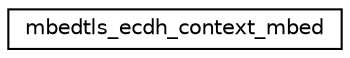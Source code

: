 digraph "Graphical Class Hierarchy"
{
 // LATEX_PDF_SIZE
  edge [fontname="Helvetica",fontsize="10",labelfontname="Helvetica",labelfontsize="10"];
  node [fontname="Helvetica",fontsize="10",shape=record];
  rankdir="LR";
  Node0 [label="mbedtls_ecdh_context_mbed",height=0.2,width=0.4,color="black", fillcolor="white", style="filled",URL="$d0/d73/structmbedtls__ecdh__context__mbed.html",tooltip=" "];
}
